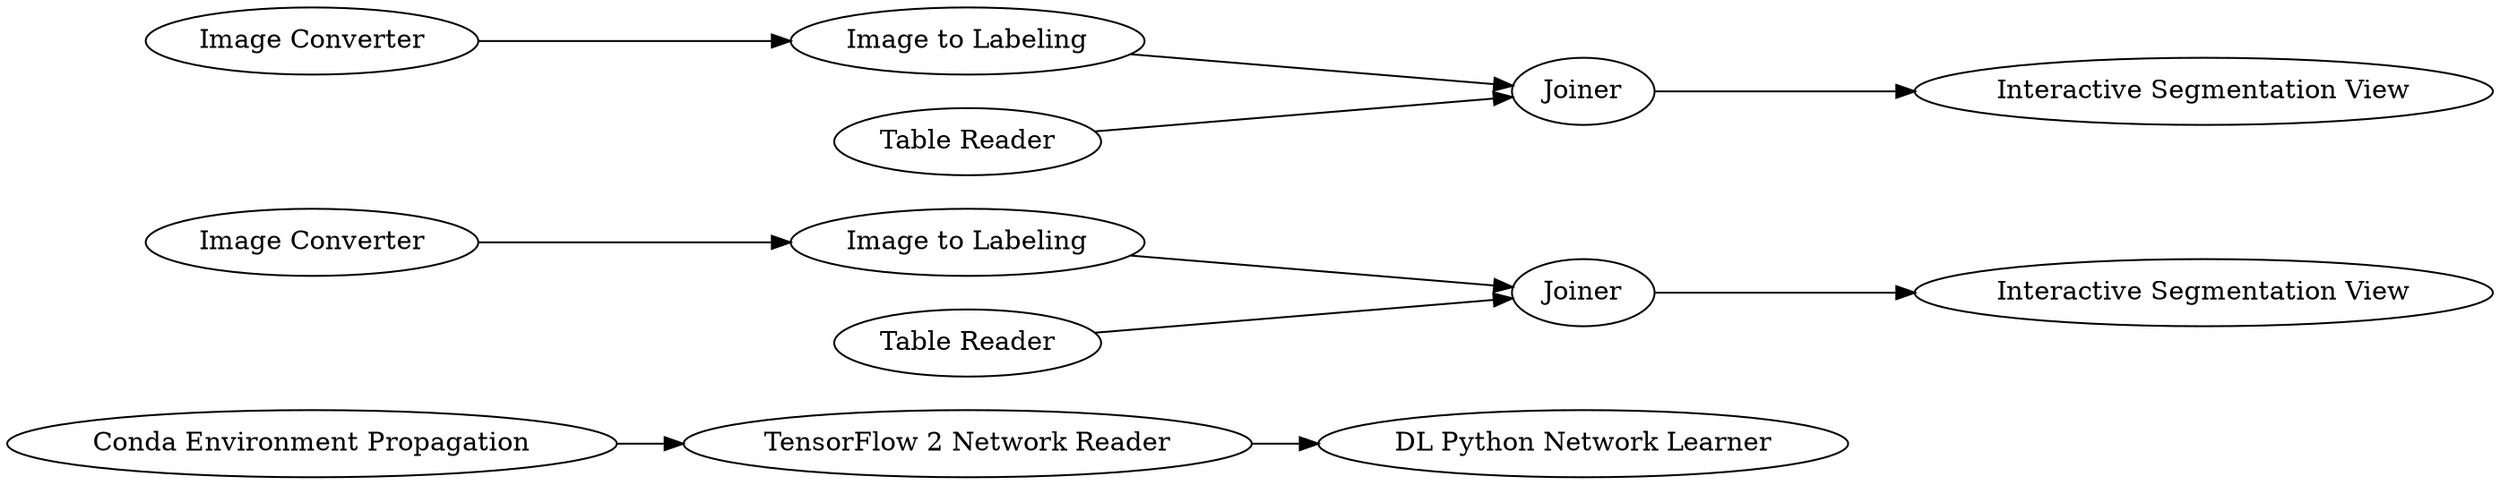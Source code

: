digraph {
	"2722773232893244759_261" [label="Conda Environment Propagation"]
	"2722773232893244759_208" [label="Image Converter"]
	"2722773232893244759_144" [label="DL Python Network Learner"]
	"2722773232893244759_237" [label=Joiner]
	"2722773232893244759_254" [label="Image Converter"]
	"2722773232893244759_211" [label="Interactive Segmentation View"]
	"2722773232893244759_245" [label="Image to Labeling"]
	"2722773232893244759_244" [label=Joiner]
	"2722773232893244759_209" [label="Image to Labeling"]
	"2722773232893244759_255" [label="Table Reader"]
	"2722773232893244759_1" [label="Table Reader"]
	"2722773232893244759_259" [label="TensorFlow 2 Network Reader"]
	"2722773232893244759_253" [label="Interactive Segmentation View"]
	"2722773232893244759_244" -> "2722773232893244759_253"
	"2722773232893244759_237" -> "2722773232893244759_211"
	"2722773232893244759_259" -> "2722773232893244759_144"
	"2722773232893244759_1" -> "2722773232893244759_237"
	"2722773232893244759_208" -> "2722773232893244759_209"
	"2722773232893244759_254" -> "2722773232893244759_245"
	"2722773232893244759_209" -> "2722773232893244759_237"
	"2722773232893244759_245" -> "2722773232893244759_244"
	"2722773232893244759_261" -> "2722773232893244759_259"
	"2722773232893244759_255" -> "2722773232893244759_244"
	rankdir=LR
}

